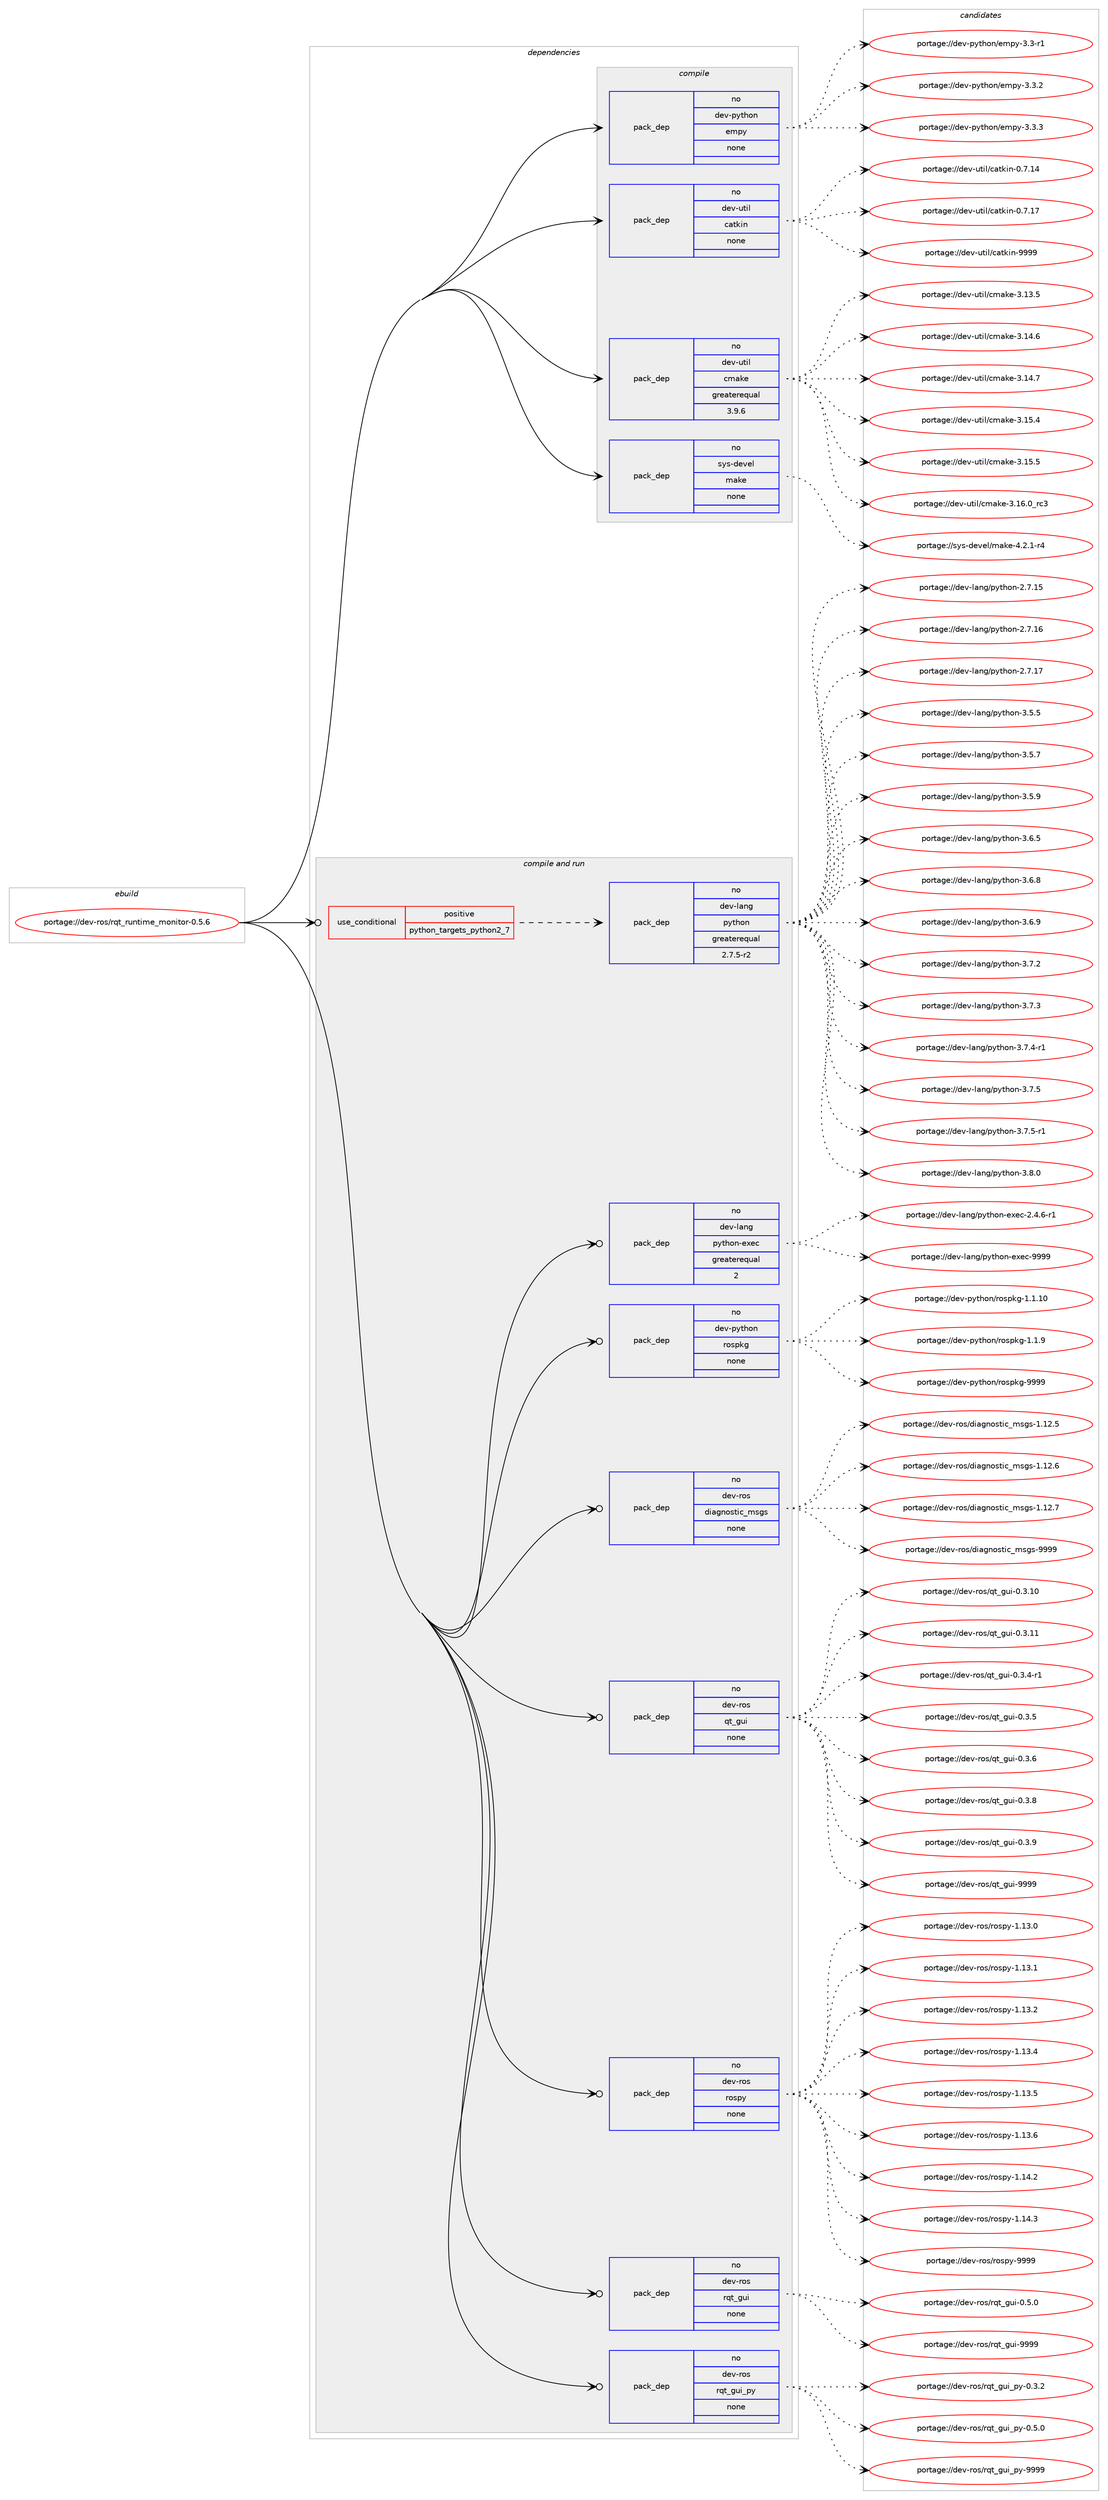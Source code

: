 digraph prolog {

# *************
# Graph options
# *************

newrank=true;
concentrate=true;
compound=true;
graph [rankdir=LR,fontname=Helvetica,fontsize=10,ranksep=1.5];#, ranksep=2.5, nodesep=0.2];
edge  [arrowhead=vee];
node  [fontname=Helvetica,fontsize=10];

# **********
# The ebuild
# **********

subgraph cluster_leftcol {
color=gray;
rank=same;
label=<<i>ebuild</i>>;
id [label="portage://dev-ros/rqt_runtime_monitor-0.5.6", color=red, width=4, href="../dev-ros/rqt_runtime_monitor-0.5.6.svg"];
}

# ****************
# The dependencies
# ****************

subgraph cluster_midcol {
color=gray;
label=<<i>dependencies</i>>;
subgraph cluster_compile {
fillcolor="#eeeeee";
style=filled;
label=<<i>compile</i>>;
subgraph pack153150 {
dependency201205 [label=<<TABLE BORDER="0" CELLBORDER="1" CELLSPACING="0" CELLPADDING="4" WIDTH="220"><TR><TD ROWSPAN="6" CELLPADDING="30">pack_dep</TD></TR><TR><TD WIDTH="110">no</TD></TR><TR><TD>dev-python</TD></TR><TR><TD>empy</TD></TR><TR><TD>none</TD></TR><TR><TD></TD></TR></TABLE>>, shape=none, color=blue];
}
id:e -> dependency201205:w [weight=20,style="solid",arrowhead="vee"];
subgraph pack153151 {
dependency201206 [label=<<TABLE BORDER="0" CELLBORDER="1" CELLSPACING="0" CELLPADDING="4" WIDTH="220"><TR><TD ROWSPAN="6" CELLPADDING="30">pack_dep</TD></TR><TR><TD WIDTH="110">no</TD></TR><TR><TD>dev-util</TD></TR><TR><TD>catkin</TD></TR><TR><TD>none</TD></TR><TR><TD></TD></TR></TABLE>>, shape=none, color=blue];
}
id:e -> dependency201206:w [weight=20,style="solid",arrowhead="vee"];
subgraph pack153152 {
dependency201207 [label=<<TABLE BORDER="0" CELLBORDER="1" CELLSPACING="0" CELLPADDING="4" WIDTH="220"><TR><TD ROWSPAN="6" CELLPADDING="30">pack_dep</TD></TR><TR><TD WIDTH="110">no</TD></TR><TR><TD>dev-util</TD></TR><TR><TD>cmake</TD></TR><TR><TD>greaterequal</TD></TR><TR><TD>3.9.6</TD></TR></TABLE>>, shape=none, color=blue];
}
id:e -> dependency201207:w [weight=20,style="solid",arrowhead="vee"];
subgraph pack153153 {
dependency201208 [label=<<TABLE BORDER="0" CELLBORDER="1" CELLSPACING="0" CELLPADDING="4" WIDTH="220"><TR><TD ROWSPAN="6" CELLPADDING="30">pack_dep</TD></TR><TR><TD WIDTH="110">no</TD></TR><TR><TD>sys-devel</TD></TR><TR><TD>make</TD></TR><TR><TD>none</TD></TR><TR><TD></TD></TR></TABLE>>, shape=none, color=blue];
}
id:e -> dependency201208:w [weight=20,style="solid",arrowhead="vee"];
}
subgraph cluster_compileandrun {
fillcolor="#eeeeee";
style=filled;
label=<<i>compile and run</i>>;
subgraph cond44627 {
dependency201209 [label=<<TABLE BORDER="0" CELLBORDER="1" CELLSPACING="0" CELLPADDING="4"><TR><TD ROWSPAN="3" CELLPADDING="10">use_conditional</TD></TR><TR><TD>positive</TD></TR><TR><TD>python_targets_python2_7</TD></TR></TABLE>>, shape=none, color=red];
subgraph pack153154 {
dependency201210 [label=<<TABLE BORDER="0" CELLBORDER="1" CELLSPACING="0" CELLPADDING="4" WIDTH="220"><TR><TD ROWSPAN="6" CELLPADDING="30">pack_dep</TD></TR><TR><TD WIDTH="110">no</TD></TR><TR><TD>dev-lang</TD></TR><TR><TD>python</TD></TR><TR><TD>greaterequal</TD></TR><TR><TD>2.7.5-r2</TD></TR></TABLE>>, shape=none, color=blue];
}
dependency201209:e -> dependency201210:w [weight=20,style="dashed",arrowhead="vee"];
}
id:e -> dependency201209:w [weight=20,style="solid",arrowhead="odotvee"];
subgraph pack153155 {
dependency201211 [label=<<TABLE BORDER="0" CELLBORDER="1" CELLSPACING="0" CELLPADDING="4" WIDTH="220"><TR><TD ROWSPAN="6" CELLPADDING="30">pack_dep</TD></TR><TR><TD WIDTH="110">no</TD></TR><TR><TD>dev-lang</TD></TR><TR><TD>python-exec</TD></TR><TR><TD>greaterequal</TD></TR><TR><TD>2</TD></TR></TABLE>>, shape=none, color=blue];
}
id:e -> dependency201211:w [weight=20,style="solid",arrowhead="odotvee"];
subgraph pack153156 {
dependency201212 [label=<<TABLE BORDER="0" CELLBORDER="1" CELLSPACING="0" CELLPADDING="4" WIDTH="220"><TR><TD ROWSPAN="6" CELLPADDING="30">pack_dep</TD></TR><TR><TD WIDTH="110">no</TD></TR><TR><TD>dev-python</TD></TR><TR><TD>rospkg</TD></TR><TR><TD>none</TD></TR><TR><TD></TD></TR></TABLE>>, shape=none, color=blue];
}
id:e -> dependency201212:w [weight=20,style="solid",arrowhead="odotvee"];
subgraph pack153157 {
dependency201213 [label=<<TABLE BORDER="0" CELLBORDER="1" CELLSPACING="0" CELLPADDING="4" WIDTH="220"><TR><TD ROWSPAN="6" CELLPADDING="30">pack_dep</TD></TR><TR><TD WIDTH="110">no</TD></TR><TR><TD>dev-ros</TD></TR><TR><TD>diagnostic_msgs</TD></TR><TR><TD>none</TD></TR><TR><TD></TD></TR></TABLE>>, shape=none, color=blue];
}
id:e -> dependency201213:w [weight=20,style="solid",arrowhead="odotvee"];
subgraph pack153158 {
dependency201214 [label=<<TABLE BORDER="0" CELLBORDER="1" CELLSPACING="0" CELLPADDING="4" WIDTH="220"><TR><TD ROWSPAN="6" CELLPADDING="30">pack_dep</TD></TR><TR><TD WIDTH="110">no</TD></TR><TR><TD>dev-ros</TD></TR><TR><TD>qt_gui</TD></TR><TR><TD>none</TD></TR><TR><TD></TD></TR></TABLE>>, shape=none, color=blue];
}
id:e -> dependency201214:w [weight=20,style="solid",arrowhead="odotvee"];
subgraph pack153159 {
dependency201215 [label=<<TABLE BORDER="0" CELLBORDER="1" CELLSPACING="0" CELLPADDING="4" WIDTH="220"><TR><TD ROWSPAN="6" CELLPADDING="30">pack_dep</TD></TR><TR><TD WIDTH="110">no</TD></TR><TR><TD>dev-ros</TD></TR><TR><TD>rospy</TD></TR><TR><TD>none</TD></TR><TR><TD></TD></TR></TABLE>>, shape=none, color=blue];
}
id:e -> dependency201215:w [weight=20,style="solid",arrowhead="odotvee"];
subgraph pack153160 {
dependency201216 [label=<<TABLE BORDER="0" CELLBORDER="1" CELLSPACING="0" CELLPADDING="4" WIDTH="220"><TR><TD ROWSPAN="6" CELLPADDING="30">pack_dep</TD></TR><TR><TD WIDTH="110">no</TD></TR><TR><TD>dev-ros</TD></TR><TR><TD>rqt_gui</TD></TR><TR><TD>none</TD></TR><TR><TD></TD></TR></TABLE>>, shape=none, color=blue];
}
id:e -> dependency201216:w [weight=20,style="solid",arrowhead="odotvee"];
subgraph pack153161 {
dependency201217 [label=<<TABLE BORDER="0" CELLBORDER="1" CELLSPACING="0" CELLPADDING="4" WIDTH="220"><TR><TD ROWSPAN="6" CELLPADDING="30">pack_dep</TD></TR><TR><TD WIDTH="110">no</TD></TR><TR><TD>dev-ros</TD></TR><TR><TD>rqt_gui_py</TD></TR><TR><TD>none</TD></TR><TR><TD></TD></TR></TABLE>>, shape=none, color=blue];
}
id:e -> dependency201217:w [weight=20,style="solid",arrowhead="odotvee"];
}
subgraph cluster_run {
fillcolor="#eeeeee";
style=filled;
label=<<i>run</i>>;
}
}

# **************
# The candidates
# **************

subgraph cluster_choices {
rank=same;
color=gray;
label=<<i>candidates</i>>;

subgraph choice153150 {
color=black;
nodesep=1;
choiceportage1001011184511212111610411111047101109112121455146514511449 [label="portage://dev-python/empy-3.3-r1", color=red, width=4,href="../dev-python/empy-3.3-r1.svg"];
choiceportage1001011184511212111610411111047101109112121455146514650 [label="portage://dev-python/empy-3.3.2", color=red, width=4,href="../dev-python/empy-3.3.2.svg"];
choiceportage1001011184511212111610411111047101109112121455146514651 [label="portage://dev-python/empy-3.3.3", color=red, width=4,href="../dev-python/empy-3.3.3.svg"];
dependency201205:e -> choiceportage1001011184511212111610411111047101109112121455146514511449:w [style=dotted,weight="100"];
dependency201205:e -> choiceportage1001011184511212111610411111047101109112121455146514650:w [style=dotted,weight="100"];
dependency201205:e -> choiceportage1001011184511212111610411111047101109112121455146514651:w [style=dotted,weight="100"];
}
subgraph choice153151 {
color=black;
nodesep=1;
choiceportage1001011184511711610510847999711610710511045484655464952 [label="portage://dev-util/catkin-0.7.14", color=red, width=4,href="../dev-util/catkin-0.7.14.svg"];
choiceportage1001011184511711610510847999711610710511045484655464955 [label="portage://dev-util/catkin-0.7.17", color=red, width=4,href="../dev-util/catkin-0.7.17.svg"];
choiceportage100101118451171161051084799971161071051104557575757 [label="portage://dev-util/catkin-9999", color=red, width=4,href="../dev-util/catkin-9999.svg"];
dependency201206:e -> choiceportage1001011184511711610510847999711610710511045484655464952:w [style=dotted,weight="100"];
dependency201206:e -> choiceportage1001011184511711610510847999711610710511045484655464955:w [style=dotted,weight="100"];
dependency201206:e -> choiceportage100101118451171161051084799971161071051104557575757:w [style=dotted,weight="100"];
}
subgraph choice153152 {
color=black;
nodesep=1;
choiceportage1001011184511711610510847991099710710145514649514653 [label="portage://dev-util/cmake-3.13.5", color=red, width=4,href="../dev-util/cmake-3.13.5.svg"];
choiceportage1001011184511711610510847991099710710145514649524654 [label="portage://dev-util/cmake-3.14.6", color=red, width=4,href="../dev-util/cmake-3.14.6.svg"];
choiceportage1001011184511711610510847991099710710145514649524655 [label="portage://dev-util/cmake-3.14.7", color=red, width=4,href="../dev-util/cmake-3.14.7.svg"];
choiceportage1001011184511711610510847991099710710145514649534652 [label="portage://dev-util/cmake-3.15.4", color=red, width=4,href="../dev-util/cmake-3.15.4.svg"];
choiceportage1001011184511711610510847991099710710145514649534653 [label="portage://dev-util/cmake-3.15.5", color=red, width=4,href="../dev-util/cmake-3.15.5.svg"];
choiceportage1001011184511711610510847991099710710145514649544648951149951 [label="portage://dev-util/cmake-3.16.0_rc3", color=red, width=4,href="../dev-util/cmake-3.16.0_rc3.svg"];
dependency201207:e -> choiceportage1001011184511711610510847991099710710145514649514653:w [style=dotted,weight="100"];
dependency201207:e -> choiceportage1001011184511711610510847991099710710145514649524654:w [style=dotted,weight="100"];
dependency201207:e -> choiceportage1001011184511711610510847991099710710145514649524655:w [style=dotted,weight="100"];
dependency201207:e -> choiceportage1001011184511711610510847991099710710145514649534652:w [style=dotted,weight="100"];
dependency201207:e -> choiceportage1001011184511711610510847991099710710145514649534653:w [style=dotted,weight="100"];
dependency201207:e -> choiceportage1001011184511711610510847991099710710145514649544648951149951:w [style=dotted,weight="100"];
}
subgraph choice153153 {
color=black;
nodesep=1;
choiceportage1151211154510010111810110847109971071014552465046494511452 [label="portage://sys-devel/make-4.2.1-r4", color=red, width=4,href="../sys-devel/make-4.2.1-r4.svg"];
dependency201208:e -> choiceportage1151211154510010111810110847109971071014552465046494511452:w [style=dotted,weight="100"];
}
subgraph choice153154 {
color=black;
nodesep=1;
choiceportage10010111845108971101034711212111610411111045504655464953 [label="portage://dev-lang/python-2.7.15", color=red, width=4,href="../dev-lang/python-2.7.15.svg"];
choiceportage10010111845108971101034711212111610411111045504655464954 [label="portage://dev-lang/python-2.7.16", color=red, width=4,href="../dev-lang/python-2.7.16.svg"];
choiceportage10010111845108971101034711212111610411111045504655464955 [label="portage://dev-lang/python-2.7.17", color=red, width=4,href="../dev-lang/python-2.7.17.svg"];
choiceportage100101118451089711010347112121116104111110455146534653 [label="portage://dev-lang/python-3.5.5", color=red, width=4,href="../dev-lang/python-3.5.5.svg"];
choiceportage100101118451089711010347112121116104111110455146534655 [label="portage://dev-lang/python-3.5.7", color=red, width=4,href="../dev-lang/python-3.5.7.svg"];
choiceportage100101118451089711010347112121116104111110455146534657 [label="portage://dev-lang/python-3.5.9", color=red, width=4,href="../dev-lang/python-3.5.9.svg"];
choiceportage100101118451089711010347112121116104111110455146544653 [label="portage://dev-lang/python-3.6.5", color=red, width=4,href="../dev-lang/python-3.6.5.svg"];
choiceportage100101118451089711010347112121116104111110455146544656 [label="portage://dev-lang/python-3.6.8", color=red, width=4,href="../dev-lang/python-3.6.8.svg"];
choiceportage100101118451089711010347112121116104111110455146544657 [label="portage://dev-lang/python-3.6.9", color=red, width=4,href="../dev-lang/python-3.6.9.svg"];
choiceportage100101118451089711010347112121116104111110455146554650 [label="portage://dev-lang/python-3.7.2", color=red, width=4,href="../dev-lang/python-3.7.2.svg"];
choiceportage100101118451089711010347112121116104111110455146554651 [label="portage://dev-lang/python-3.7.3", color=red, width=4,href="../dev-lang/python-3.7.3.svg"];
choiceportage1001011184510897110103471121211161041111104551465546524511449 [label="portage://dev-lang/python-3.7.4-r1", color=red, width=4,href="../dev-lang/python-3.7.4-r1.svg"];
choiceportage100101118451089711010347112121116104111110455146554653 [label="portage://dev-lang/python-3.7.5", color=red, width=4,href="../dev-lang/python-3.7.5.svg"];
choiceportage1001011184510897110103471121211161041111104551465546534511449 [label="portage://dev-lang/python-3.7.5-r1", color=red, width=4,href="../dev-lang/python-3.7.5-r1.svg"];
choiceportage100101118451089711010347112121116104111110455146564648 [label="portage://dev-lang/python-3.8.0", color=red, width=4,href="../dev-lang/python-3.8.0.svg"];
dependency201210:e -> choiceportage10010111845108971101034711212111610411111045504655464953:w [style=dotted,weight="100"];
dependency201210:e -> choiceportage10010111845108971101034711212111610411111045504655464954:w [style=dotted,weight="100"];
dependency201210:e -> choiceportage10010111845108971101034711212111610411111045504655464955:w [style=dotted,weight="100"];
dependency201210:e -> choiceportage100101118451089711010347112121116104111110455146534653:w [style=dotted,weight="100"];
dependency201210:e -> choiceportage100101118451089711010347112121116104111110455146534655:w [style=dotted,weight="100"];
dependency201210:e -> choiceportage100101118451089711010347112121116104111110455146534657:w [style=dotted,weight="100"];
dependency201210:e -> choiceportage100101118451089711010347112121116104111110455146544653:w [style=dotted,weight="100"];
dependency201210:e -> choiceportage100101118451089711010347112121116104111110455146544656:w [style=dotted,weight="100"];
dependency201210:e -> choiceportage100101118451089711010347112121116104111110455146544657:w [style=dotted,weight="100"];
dependency201210:e -> choiceportage100101118451089711010347112121116104111110455146554650:w [style=dotted,weight="100"];
dependency201210:e -> choiceportage100101118451089711010347112121116104111110455146554651:w [style=dotted,weight="100"];
dependency201210:e -> choiceportage1001011184510897110103471121211161041111104551465546524511449:w [style=dotted,weight="100"];
dependency201210:e -> choiceportage100101118451089711010347112121116104111110455146554653:w [style=dotted,weight="100"];
dependency201210:e -> choiceportage1001011184510897110103471121211161041111104551465546534511449:w [style=dotted,weight="100"];
dependency201210:e -> choiceportage100101118451089711010347112121116104111110455146564648:w [style=dotted,weight="100"];
}
subgraph choice153155 {
color=black;
nodesep=1;
choiceportage10010111845108971101034711212111610411111045101120101994550465246544511449 [label="portage://dev-lang/python-exec-2.4.6-r1", color=red, width=4,href="../dev-lang/python-exec-2.4.6-r1.svg"];
choiceportage10010111845108971101034711212111610411111045101120101994557575757 [label="portage://dev-lang/python-exec-9999", color=red, width=4,href="../dev-lang/python-exec-9999.svg"];
dependency201211:e -> choiceportage10010111845108971101034711212111610411111045101120101994550465246544511449:w [style=dotted,weight="100"];
dependency201211:e -> choiceportage10010111845108971101034711212111610411111045101120101994557575757:w [style=dotted,weight="100"];
}
subgraph choice153156 {
color=black;
nodesep=1;
choiceportage100101118451121211161041111104711411111511210710345494649464948 [label="portage://dev-python/rospkg-1.1.10", color=red, width=4,href="../dev-python/rospkg-1.1.10.svg"];
choiceportage1001011184511212111610411111047114111115112107103454946494657 [label="portage://dev-python/rospkg-1.1.9", color=red, width=4,href="../dev-python/rospkg-1.1.9.svg"];
choiceportage10010111845112121116104111110471141111151121071034557575757 [label="portage://dev-python/rospkg-9999", color=red, width=4,href="../dev-python/rospkg-9999.svg"];
dependency201212:e -> choiceportage100101118451121211161041111104711411111511210710345494649464948:w [style=dotted,weight="100"];
dependency201212:e -> choiceportage1001011184511212111610411111047114111115112107103454946494657:w [style=dotted,weight="100"];
dependency201212:e -> choiceportage10010111845112121116104111110471141111151121071034557575757:w [style=dotted,weight="100"];
}
subgraph choice153157 {
color=black;
nodesep=1;
choiceportage100101118451141111154710010597103110111115116105999510911510311545494649504653 [label="portage://dev-ros/diagnostic_msgs-1.12.5", color=red, width=4,href="../dev-ros/diagnostic_msgs-1.12.5.svg"];
choiceportage100101118451141111154710010597103110111115116105999510911510311545494649504654 [label="portage://dev-ros/diagnostic_msgs-1.12.6", color=red, width=4,href="../dev-ros/diagnostic_msgs-1.12.6.svg"];
choiceportage100101118451141111154710010597103110111115116105999510911510311545494649504655 [label="portage://dev-ros/diagnostic_msgs-1.12.7", color=red, width=4,href="../dev-ros/diagnostic_msgs-1.12.7.svg"];
choiceportage10010111845114111115471001059710311011111511610599951091151031154557575757 [label="portage://dev-ros/diagnostic_msgs-9999", color=red, width=4,href="../dev-ros/diagnostic_msgs-9999.svg"];
dependency201213:e -> choiceportage100101118451141111154710010597103110111115116105999510911510311545494649504653:w [style=dotted,weight="100"];
dependency201213:e -> choiceportage100101118451141111154710010597103110111115116105999510911510311545494649504654:w [style=dotted,weight="100"];
dependency201213:e -> choiceportage100101118451141111154710010597103110111115116105999510911510311545494649504655:w [style=dotted,weight="100"];
dependency201213:e -> choiceportage10010111845114111115471001059710311011111511610599951091151031154557575757:w [style=dotted,weight="100"];
}
subgraph choice153158 {
color=black;
nodesep=1;
choiceportage10010111845114111115471131169510311710545484651464948 [label="portage://dev-ros/qt_gui-0.3.10", color=red, width=4,href="../dev-ros/qt_gui-0.3.10.svg"];
choiceportage10010111845114111115471131169510311710545484651464949 [label="portage://dev-ros/qt_gui-0.3.11", color=red, width=4,href="../dev-ros/qt_gui-0.3.11.svg"];
choiceportage1001011184511411111547113116951031171054548465146524511449 [label="portage://dev-ros/qt_gui-0.3.4-r1", color=red, width=4,href="../dev-ros/qt_gui-0.3.4-r1.svg"];
choiceportage100101118451141111154711311695103117105454846514653 [label="portage://dev-ros/qt_gui-0.3.5", color=red, width=4,href="../dev-ros/qt_gui-0.3.5.svg"];
choiceportage100101118451141111154711311695103117105454846514654 [label="portage://dev-ros/qt_gui-0.3.6", color=red, width=4,href="../dev-ros/qt_gui-0.3.6.svg"];
choiceportage100101118451141111154711311695103117105454846514656 [label="portage://dev-ros/qt_gui-0.3.8", color=red, width=4,href="../dev-ros/qt_gui-0.3.8.svg"];
choiceportage100101118451141111154711311695103117105454846514657 [label="portage://dev-ros/qt_gui-0.3.9", color=red, width=4,href="../dev-ros/qt_gui-0.3.9.svg"];
choiceportage1001011184511411111547113116951031171054557575757 [label="portage://dev-ros/qt_gui-9999", color=red, width=4,href="../dev-ros/qt_gui-9999.svg"];
dependency201214:e -> choiceportage10010111845114111115471131169510311710545484651464948:w [style=dotted,weight="100"];
dependency201214:e -> choiceportage10010111845114111115471131169510311710545484651464949:w [style=dotted,weight="100"];
dependency201214:e -> choiceportage1001011184511411111547113116951031171054548465146524511449:w [style=dotted,weight="100"];
dependency201214:e -> choiceportage100101118451141111154711311695103117105454846514653:w [style=dotted,weight="100"];
dependency201214:e -> choiceportage100101118451141111154711311695103117105454846514654:w [style=dotted,weight="100"];
dependency201214:e -> choiceportage100101118451141111154711311695103117105454846514656:w [style=dotted,weight="100"];
dependency201214:e -> choiceportage100101118451141111154711311695103117105454846514657:w [style=dotted,weight="100"];
dependency201214:e -> choiceportage1001011184511411111547113116951031171054557575757:w [style=dotted,weight="100"];
}
subgraph choice153159 {
color=black;
nodesep=1;
choiceportage100101118451141111154711411111511212145494649514648 [label="portage://dev-ros/rospy-1.13.0", color=red, width=4,href="../dev-ros/rospy-1.13.0.svg"];
choiceportage100101118451141111154711411111511212145494649514649 [label="portage://dev-ros/rospy-1.13.1", color=red, width=4,href="../dev-ros/rospy-1.13.1.svg"];
choiceportage100101118451141111154711411111511212145494649514650 [label="portage://dev-ros/rospy-1.13.2", color=red, width=4,href="../dev-ros/rospy-1.13.2.svg"];
choiceportage100101118451141111154711411111511212145494649514652 [label="portage://dev-ros/rospy-1.13.4", color=red, width=4,href="../dev-ros/rospy-1.13.4.svg"];
choiceportage100101118451141111154711411111511212145494649514653 [label="portage://dev-ros/rospy-1.13.5", color=red, width=4,href="../dev-ros/rospy-1.13.5.svg"];
choiceportage100101118451141111154711411111511212145494649514654 [label="portage://dev-ros/rospy-1.13.6", color=red, width=4,href="../dev-ros/rospy-1.13.6.svg"];
choiceportage100101118451141111154711411111511212145494649524650 [label="portage://dev-ros/rospy-1.14.2", color=red, width=4,href="../dev-ros/rospy-1.14.2.svg"];
choiceportage100101118451141111154711411111511212145494649524651 [label="portage://dev-ros/rospy-1.14.3", color=red, width=4,href="../dev-ros/rospy-1.14.3.svg"];
choiceportage10010111845114111115471141111151121214557575757 [label="portage://dev-ros/rospy-9999", color=red, width=4,href="../dev-ros/rospy-9999.svg"];
dependency201215:e -> choiceportage100101118451141111154711411111511212145494649514648:w [style=dotted,weight="100"];
dependency201215:e -> choiceportage100101118451141111154711411111511212145494649514649:w [style=dotted,weight="100"];
dependency201215:e -> choiceportage100101118451141111154711411111511212145494649514650:w [style=dotted,weight="100"];
dependency201215:e -> choiceportage100101118451141111154711411111511212145494649514652:w [style=dotted,weight="100"];
dependency201215:e -> choiceportage100101118451141111154711411111511212145494649514653:w [style=dotted,weight="100"];
dependency201215:e -> choiceportage100101118451141111154711411111511212145494649514654:w [style=dotted,weight="100"];
dependency201215:e -> choiceportage100101118451141111154711411111511212145494649524650:w [style=dotted,weight="100"];
dependency201215:e -> choiceportage100101118451141111154711411111511212145494649524651:w [style=dotted,weight="100"];
dependency201215:e -> choiceportage10010111845114111115471141111151121214557575757:w [style=dotted,weight="100"];
}
subgraph choice153160 {
color=black;
nodesep=1;
choiceportage100101118451141111154711411311695103117105454846534648 [label="portage://dev-ros/rqt_gui-0.5.0", color=red, width=4,href="../dev-ros/rqt_gui-0.5.0.svg"];
choiceportage1001011184511411111547114113116951031171054557575757 [label="portage://dev-ros/rqt_gui-9999", color=red, width=4,href="../dev-ros/rqt_gui-9999.svg"];
dependency201216:e -> choiceportage100101118451141111154711411311695103117105454846534648:w [style=dotted,weight="100"];
dependency201216:e -> choiceportage1001011184511411111547114113116951031171054557575757:w [style=dotted,weight="100"];
}
subgraph choice153161 {
color=black;
nodesep=1;
choiceportage10010111845114111115471141131169510311710595112121454846514650 [label="portage://dev-ros/rqt_gui_py-0.3.2", color=red, width=4,href="../dev-ros/rqt_gui_py-0.3.2.svg"];
choiceportage10010111845114111115471141131169510311710595112121454846534648 [label="portage://dev-ros/rqt_gui_py-0.5.0", color=red, width=4,href="../dev-ros/rqt_gui_py-0.5.0.svg"];
choiceportage100101118451141111154711411311695103117105951121214557575757 [label="portage://dev-ros/rqt_gui_py-9999", color=red, width=4,href="../dev-ros/rqt_gui_py-9999.svg"];
dependency201217:e -> choiceportage10010111845114111115471141131169510311710595112121454846514650:w [style=dotted,weight="100"];
dependency201217:e -> choiceportage10010111845114111115471141131169510311710595112121454846534648:w [style=dotted,weight="100"];
dependency201217:e -> choiceportage100101118451141111154711411311695103117105951121214557575757:w [style=dotted,weight="100"];
}
}

}
